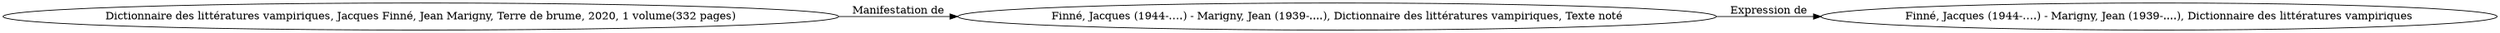 // Notice UMLRM0149
digraph UMLRM0149 {
	rankdir=LR
	size="20,20"
	UMLRM0149 [label="Finné, Jacques (1944-….) - Marigny, Jean (1939-....), Dictionnaire des littératures vampiriques"]
	UMLRM0198 [label="Finné, Jacques (1944-….) - Marigny, Jean (1939-....), Dictionnaire des littératures vampiriques, Texte noté"]
	UMLRM0198 -> UMLRM0149 [label="Expression de"]
	UMLRM0199 [label="Dictionnaire des littératures vampiriques, Jacques Finné, Jean Marigny, Terre de brume, 2020, 1 volume(332 pages)"]
	UMLRM0199 -> UMLRM0198 [label="Manifestation de"]
}
